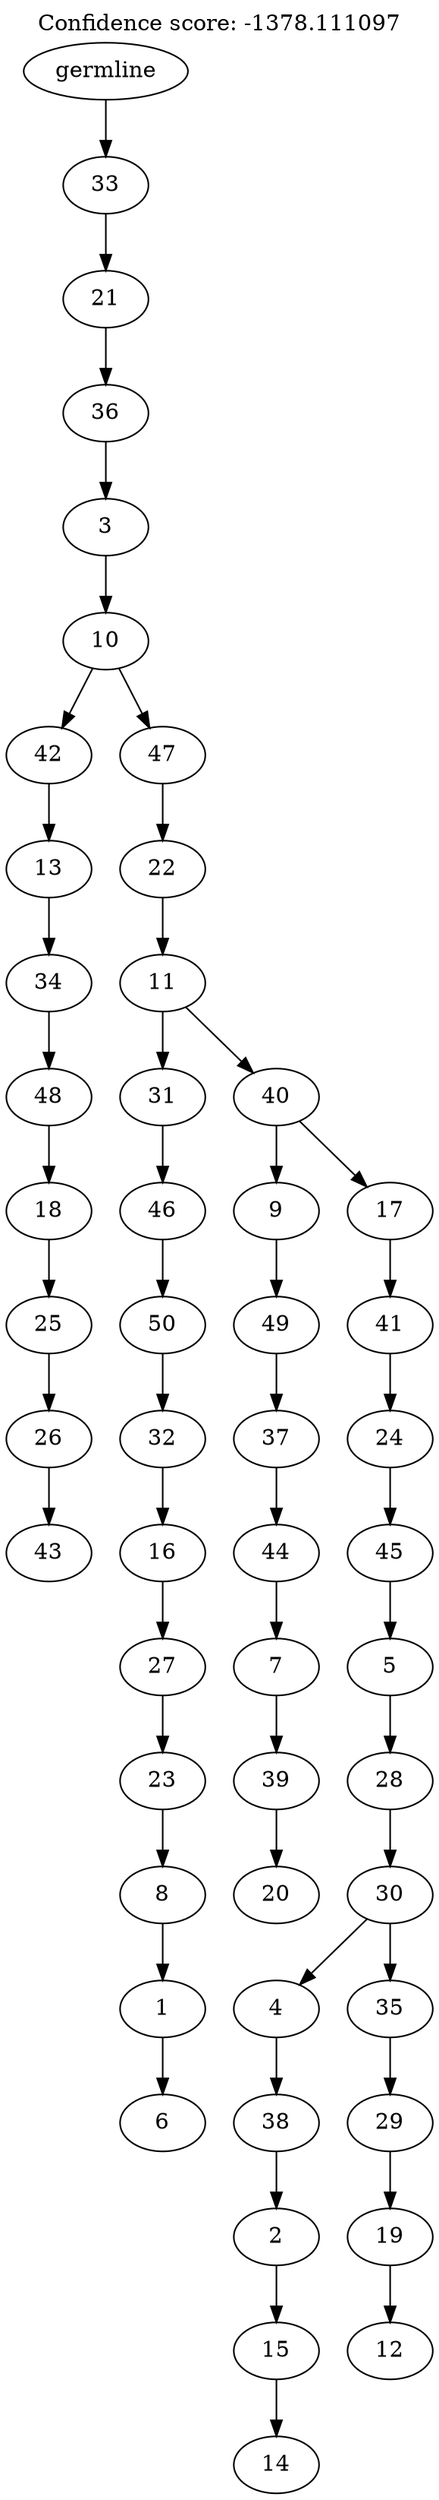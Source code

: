 digraph g {
	"49" -> "50";
	"50" [label="43"];
	"48" -> "49";
	"49" [label="26"];
	"47" -> "48";
	"48" [label="25"];
	"46" -> "47";
	"47" [label="18"];
	"45" -> "46";
	"46" [label="48"];
	"44" -> "45";
	"45" [label="34"];
	"43" -> "44";
	"44" [label="13"];
	"41" -> "42";
	"42" [label="6"];
	"40" -> "41";
	"41" [label="1"];
	"39" -> "40";
	"40" [label="8"];
	"38" -> "39";
	"39" [label="23"];
	"37" -> "38";
	"38" [label="27"];
	"36" -> "37";
	"37" [label="16"];
	"35" -> "36";
	"36" [label="32"];
	"34" -> "35";
	"35" [label="50"];
	"33" -> "34";
	"34" [label="46"];
	"31" -> "32";
	"32" [label="20"];
	"30" -> "31";
	"31" [label="39"];
	"29" -> "30";
	"30" [label="7"];
	"28" -> "29";
	"29" [label="44"];
	"27" -> "28";
	"28" [label="37"];
	"26" -> "27";
	"27" [label="49"];
	"24" -> "25";
	"25" [label="14"];
	"23" -> "24";
	"24" [label="15"];
	"22" -> "23";
	"23" [label="2"];
	"21" -> "22";
	"22" [label="38"];
	"19" -> "20";
	"20" [label="12"];
	"18" -> "19";
	"19" [label="19"];
	"17" -> "18";
	"18" [label="29"];
	"16" -> "17";
	"17" [label="35"];
	"16" -> "21";
	"21" [label="4"];
	"15" -> "16";
	"16" [label="30"];
	"14" -> "15";
	"15" [label="28"];
	"13" -> "14";
	"14" [label="5"];
	"12" -> "13";
	"13" [label="45"];
	"11" -> "12";
	"12" [label="24"];
	"10" -> "11";
	"11" [label="41"];
	"9" -> "10";
	"10" [label="17"];
	"9" -> "26";
	"26" [label="9"];
	"8" -> "9";
	"9" [label="40"];
	"8" -> "33";
	"33" [label="31"];
	"7" -> "8";
	"8" [label="11"];
	"6" -> "7";
	"7" [label="22"];
	"5" -> "6";
	"6" [label="47"];
	"5" -> "43";
	"43" [label="42"];
	"4" -> "5";
	"5" [label="10"];
	"3" -> "4";
	"4" [label="3"];
	"2" -> "3";
	"3" [label="36"];
	"1" -> "2";
	"2" [label="21"];
	"0" -> "1";
	"1" [label="33"];
	"0" [label="germline"];
	labelloc="t";
	label="Confidence score: -1378.111097";
}
